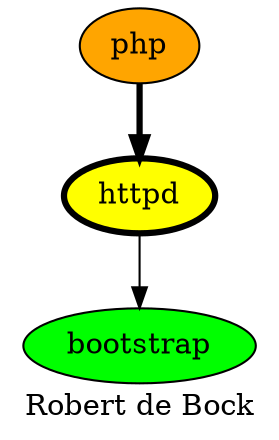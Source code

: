 digraph PhiloDilemma {
  label = "Robert de Bock" ;
  overlap=false
  {
    bootstrap [fillcolor=green style=filled]
    httpd [fillcolor=yellow style=filled penwidth=3]
    php [fillcolor=orange style=filled]
  }
  php -> httpd [penwidth=3]
  httpd -> bootstrap
}

